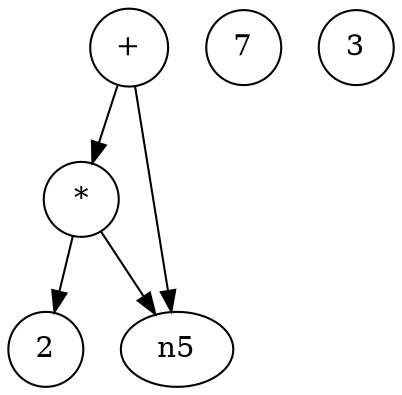digraph G {
n0 [label="+" shape=circle]
n1 [label="7" shape=circle]
n2 [label="*" shape=circle]
n3 [label="3" shape=circle]
n4 [label="2" shape=circle]
n2 -> n4
n2 -> n5
n0 -> n2
n0 -> n5}
